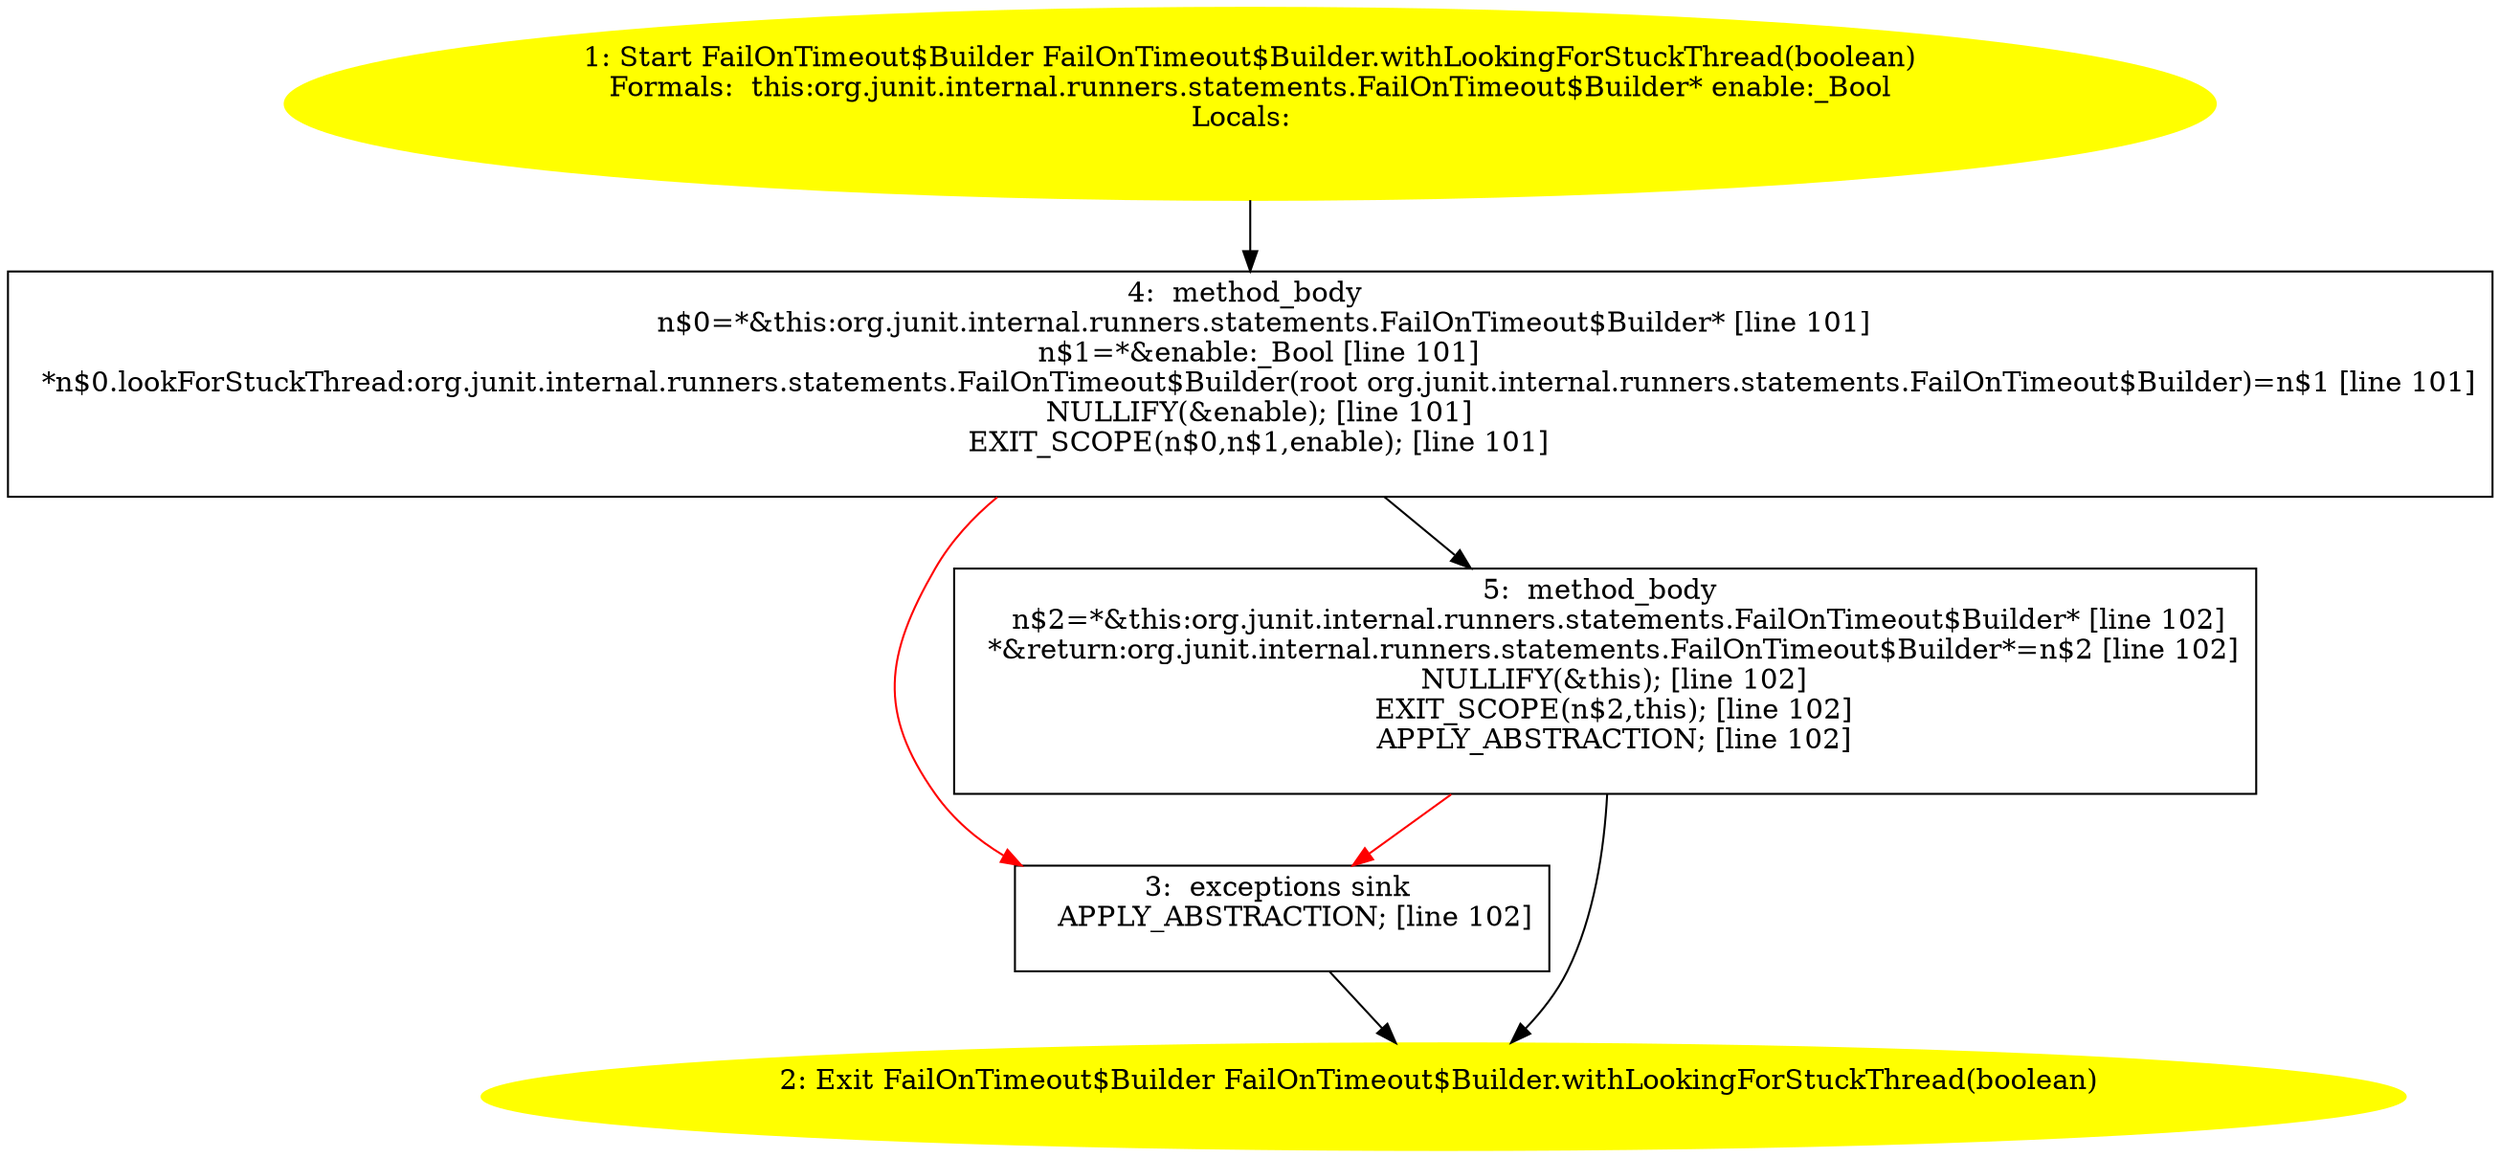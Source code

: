 /* @generated */
digraph cfg {
"org.junit.internal.runners.statements.FailOnTimeout$Builder.withLookingForStuckThread(boolean):org.j.27ce6ce8bb17227ebd1a3222ed5744d3_1" [label="1: Start FailOnTimeout$Builder FailOnTimeout$Builder.withLookingForStuckThread(boolean)\nFormals:  this:org.junit.internal.runners.statements.FailOnTimeout$Builder* enable:_Bool\nLocals:  \n  " color=yellow style=filled]
	

	 "org.junit.internal.runners.statements.FailOnTimeout$Builder.withLookingForStuckThread(boolean):org.j.27ce6ce8bb17227ebd1a3222ed5744d3_1" -> "org.junit.internal.runners.statements.FailOnTimeout$Builder.withLookingForStuckThread(boolean):org.j.27ce6ce8bb17227ebd1a3222ed5744d3_4" ;
"org.junit.internal.runners.statements.FailOnTimeout$Builder.withLookingForStuckThread(boolean):org.j.27ce6ce8bb17227ebd1a3222ed5744d3_2" [label="2: Exit FailOnTimeout$Builder FailOnTimeout$Builder.withLookingForStuckThread(boolean) \n  " color=yellow style=filled]
	

"org.junit.internal.runners.statements.FailOnTimeout$Builder.withLookingForStuckThread(boolean):org.j.27ce6ce8bb17227ebd1a3222ed5744d3_3" [label="3:  exceptions sink \n   APPLY_ABSTRACTION; [line 102]\n " shape="box"]
	

	 "org.junit.internal.runners.statements.FailOnTimeout$Builder.withLookingForStuckThread(boolean):org.j.27ce6ce8bb17227ebd1a3222ed5744d3_3" -> "org.junit.internal.runners.statements.FailOnTimeout$Builder.withLookingForStuckThread(boolean):org.j.27ce6ce8bb17227ebd1a3222ed5744d3_2" ;
"org.junit.internal.runners.statements.FailOnTimeout$Builder.withLookingForStuckThread(boolean):org.j.27ce6ce8bb17227ebd1a3222ed5744d3_4" [label="4:  method_body \n   n$0=*&this:org.junit.internal.runners.statements.FailOnTimeout$Builder* [line 101]\n  n$1=*&enable:_Bool [line 101]\n  *n$0.lookForStuckThread:org.junit.internal.runners.statements.FailOnTimeout$Builder(root org.junit.internal.runners.statements.FailOnTimeout$Builder)=n$1 [line 101]\n  NULLIFY(&enable); [line 101]\n  EXIT_SCOPE(n$0,n$1,enable); [line 101]\n " shape="box"]
	

	 "org.junit.internal.runners.statements.FailOnTimeout$Builder.withLookingForStuckThread(boolean):org.j.27ce6ce8bb17227ebd1a3222ed5744d3_4" -> "org.junit.internal.runners.statements.FailOnTimeout$Builder.withLookingForStuckThread(boolean):org.j.27ce6ce8bb17227ebd1a3222ed5744d3_5" ;
	 "org.junit.internal.runners.statements.FailOnTimeout$Builder.withLookingForStuckThread(boolean):org.j.27ce6ce8bb17227ebd1a3222ed5744d3_4" -> "org.junit.internal.runners.statements.FailOnTimeout$Builder.withLookingForStuckThread(boolean):org.j.27ce6ce8bb17227ebd1a3222ed5744d3_3" [color="red" ];
"org.junit.internal.runners.statements.FailOnTimeout$Builder.withLookingForStuckThread(boolean):org.j.27ce6ce8bb17227ebd1a3222ed5744d3_5" [label="5:  method_body \n   n$2=*&this:org.junit.internal.runners.statements.FailOnTimeout$Builder* [line 102]\n  *&return:org.junit.internal.runners.statements.FailOnTimeout$Builder*=n$2 [line 102]\n  NULLIFY(&this); [line 102]\n  EXIT_SCOPE(n$2,this); [line 102]\n  APPLY_ABSTRACTION; [line 102]\n " shape="box"]
	

	 "org.junit.internal.runners.statements.FailOnTimeout$Builder.withLookingForStuckThread(boolean):org.j.27ce6ce8bb17227ebd1a3222ed5744d3_5" -> "org.junit.internal.runners.statements.FailOnTimeout$Builder.withLookingForStuckThread(boolean):org.j.27ce6ce8bb17227ebd1a3222ed5744d3_2" ;
	 "org.junit.internal.runners.statements.FailOnTimeout$Builder.withLookingForStuckThread(boolean):org.j.27ce6ce8bb17227ebd1a3222ed5744d3_5" -> "org.junit.internal.runners.statements.FailOnTimeout$Builder.withLookingForStuckThread(boolean):org.j.27ce6ce8bb17227ebd1a3222ed5744d3_3" [color="red" ];
}

